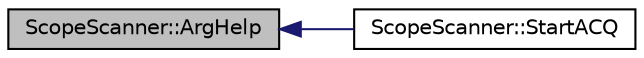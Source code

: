 digraph "ScopeScanner::ArgHelp"
{
  edge [fontname="Helvetica",fontsize="10",labelfontname="Helvetica",labelfontsize="10"];
  node [fontname="Helvetica",fontsize="10",shape=record];
  rankdir="LR";
  Node1 [label="ScopeScanner::ArgHelp",height=0.2,width=0.4,color="black", fillcolor="grey75", style="filled", fontcolor="black"];
  Node1 -> Node2 [dir="back",color="midnightblue",fontsize="10",style="solid",fontname="Helvetica"];
  Node2 [label="ScopeScanner::StartACQ",height=0.2,width=0.4,color="black", fillcolor="white", style="filled",URL="$dd/dec/class_scope_scanner.html#ab5b3c9f67772ef1c80112cd343c28407",tooltip="Star the run. "];
}
